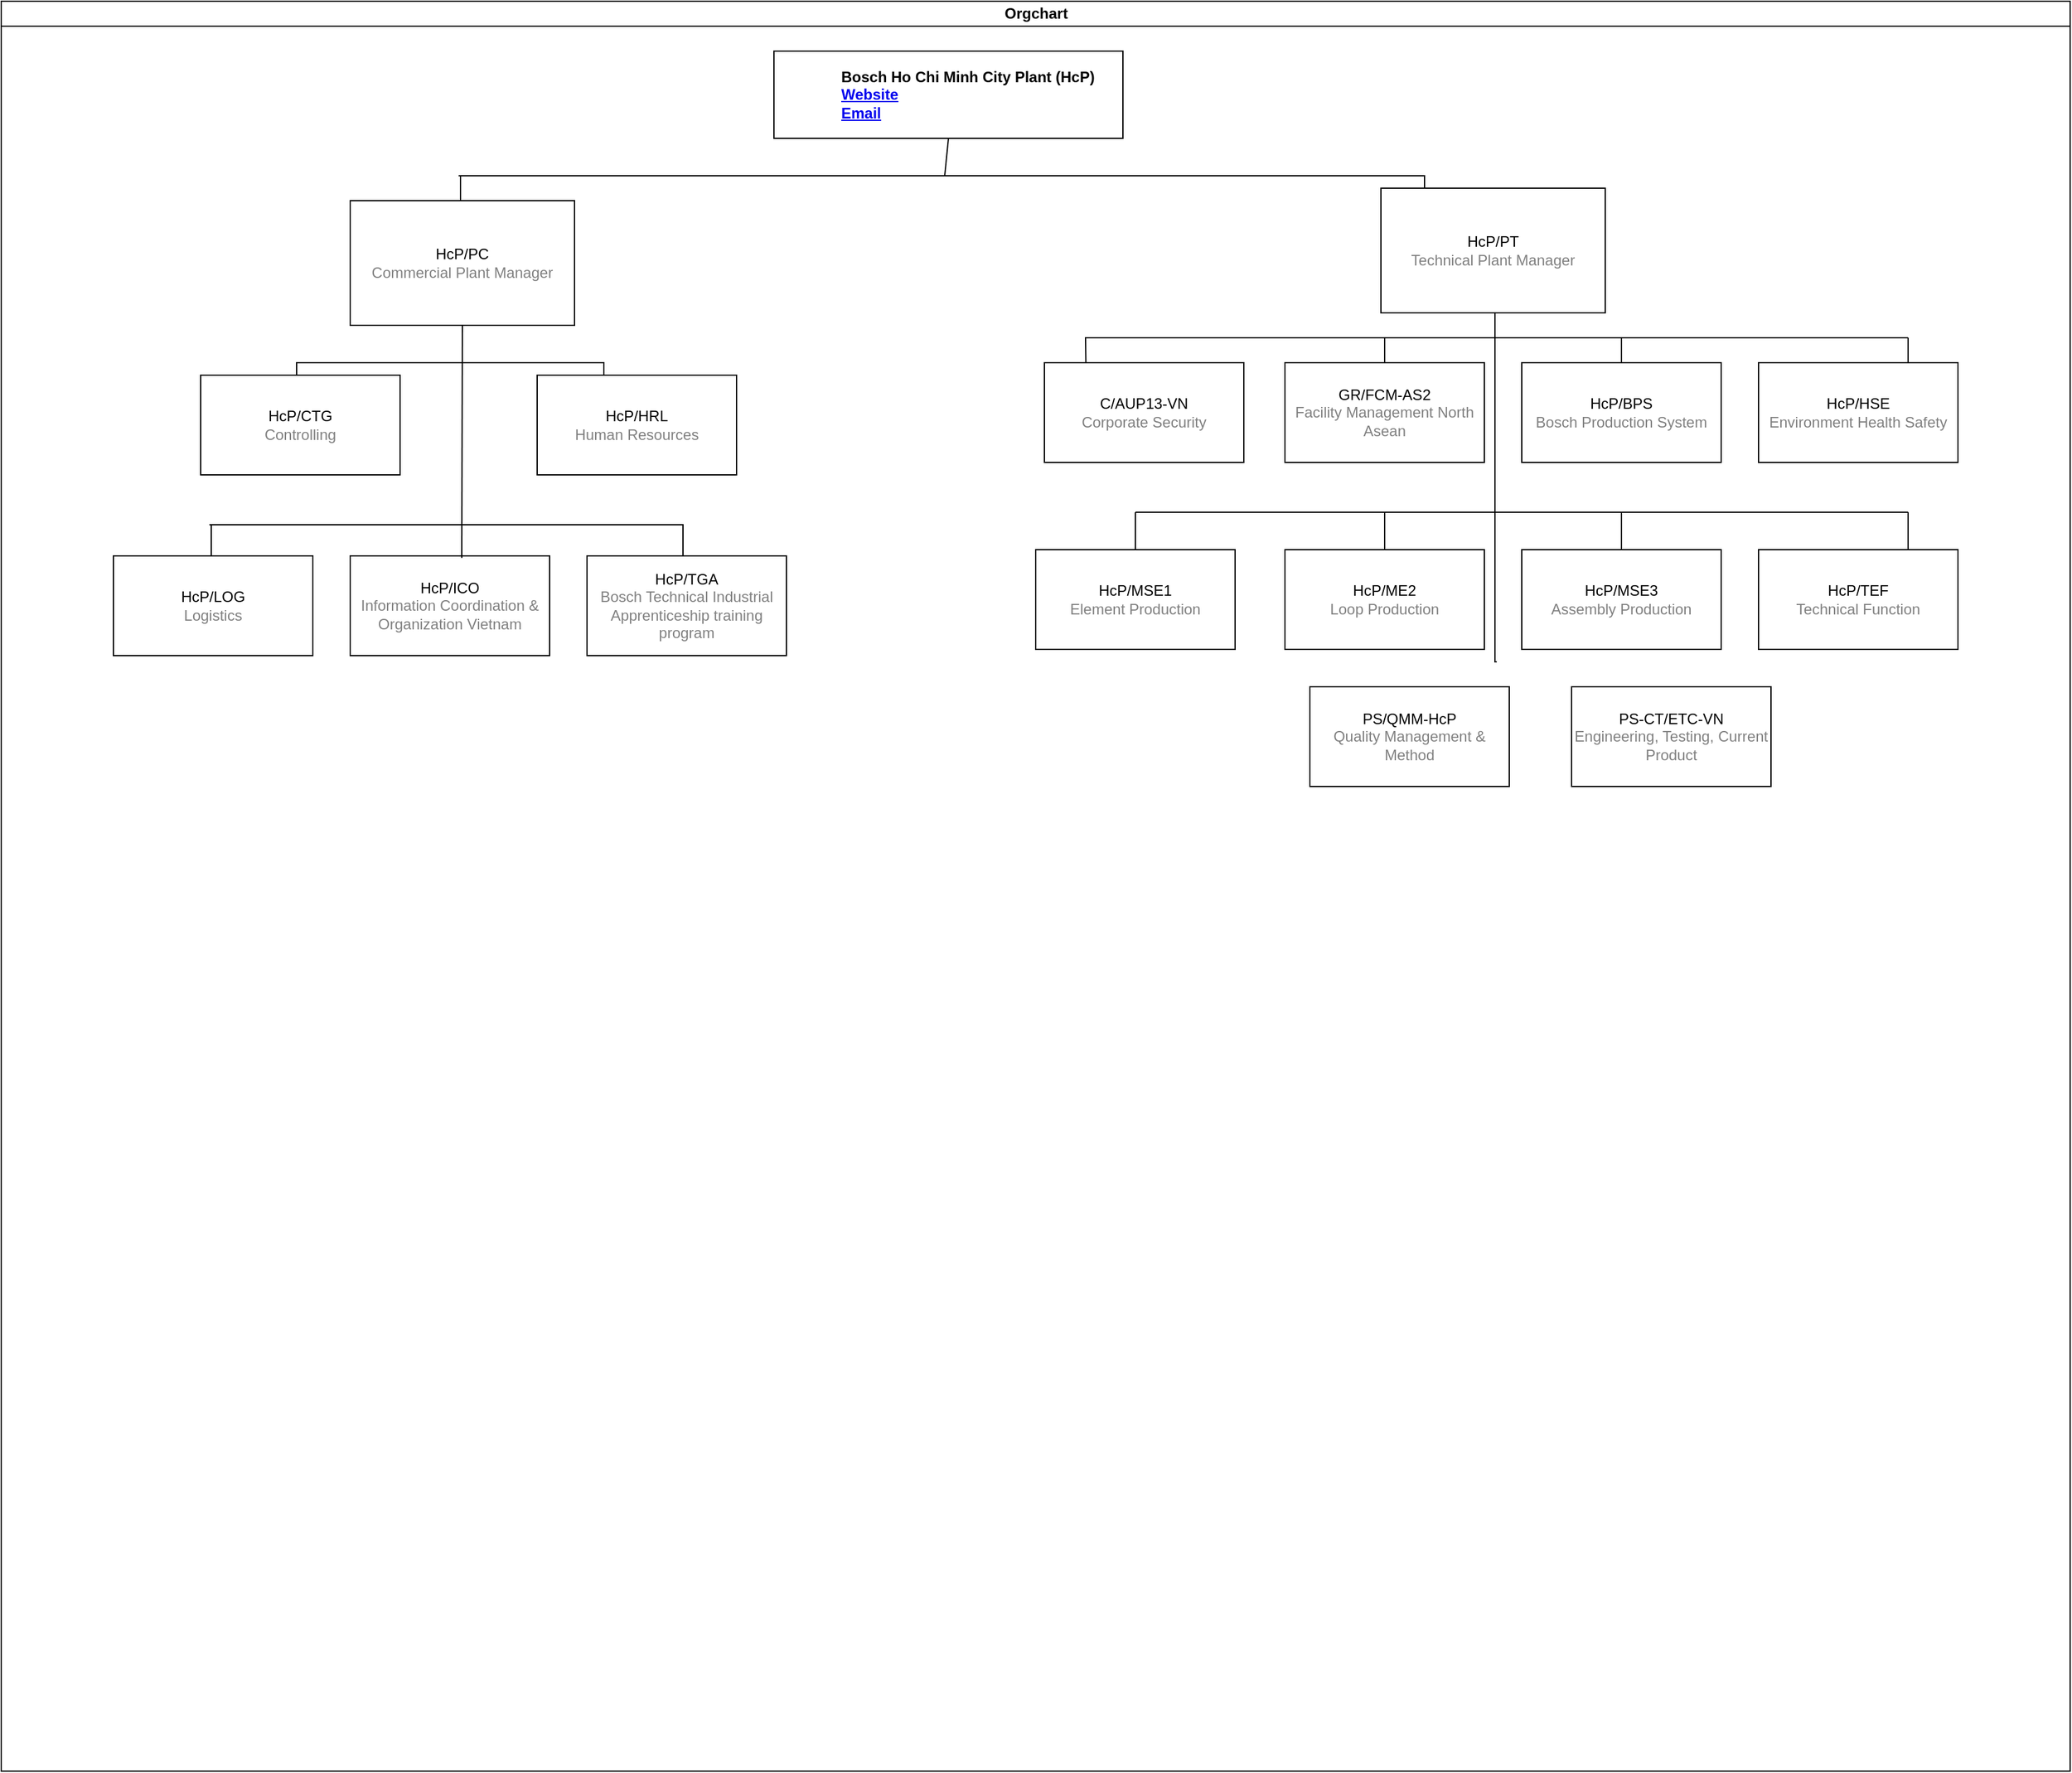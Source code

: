 <mxfile version="24.7.7">
  <diagram id="prtHgNgQTEPvFCAcTncT" name="Page-1">
    <mxGraphModel dx="1950" dy="664" grid="1" gridSize="10" guides="1" tooltips="1" connect="1" arrows="1" fold="1" page="1" pageScale="1" pageWidth="827" pageHeight="1169" math="0" shadow="0">
      <root>
        <mxCell id="0" />
        <mxCell id="1" parent="0" />
        <object label="Orgchart" id="dNxyNK7c78bLwvsdeMH5-11">
          <mxCell style="swimlane;html=1;startSize=20;horizontal=1;containerType=tree;glass=0;" parent="1" vertex="1">
            <mxGeometry x="-170" y="50" width="1660" height="1420" as="geometry" />
          </mxCell>
        </object>
        <UserObject label="&lt;div&gt;%name%&lt;/div&gt;&lt;font color=&quot;#0000ee&quot;&gt;&lt;u style=&quot;&quot;&gt;Website&lt;/u&gt;&lt;br&gt;&lt;u&gt;&lt;a href=&quot;bosch-infoteam@vn.bosch.com&quot;&gt;Email&lt;/a&gt;&lt;/u&gt;&lt;/font&gt;" name="Bosch Ho Chi Minh City Plant (HcP)" location="Long Thanh, Dong Nai" email="bosch-infoteam@vn.bosch.com" placeholders="1" link="https://www.bosch.com.vn/our-company/bosch-in-vietnam/dong-nai/" id="dNxyNK7c78bLwvsdeMH5-12">
          <mxCell style="label;image=https://tudienmiendong.com.vn/files/upload/du-an/du-an-nha-may-bosch-dong-nai.jpg;whiteSpace=wrap;html=1;rounded=0;glass=0;treeMoving=1;treeFolding=1;" parent="dNxyNK7c78bLwvsdeMH5-11" vertex="1">
            <mxGeometry x="620" y="40" width="280" height="70" as="geometry" />
          </mxCell>
        </UserObject>
        <UserObject label="%department%&lt;br&gt;&lt;span style=&quot;color: gray;&quot;&gt;%name%&lt;/span&gt;" name="Commercial Plant Manager" placeholders="1" department="HcP/PC" id="dNxyNK7c78bLwvsdeMH5-14">
          <mxCell style="whiteSpace=wrap;html=1;align=center;treeFolding=1;treeMoving=1;newEdgeStyle={&quot;edgeStyle&quot;:&quot;elbowEdgeStyle&quot;,&quot;startArrow&quot;:&quot;none&quot;,&quot;endArrow&quot;:&quot;none&quot;};" parent="dNxyNK7c78bLwvsdeMH5-11" vertex="1">
            <mxGeometry x="280" y="160" width="180" height="100" as="geometry" />
          </mxCell>
        </UserObject>
        <mxCell id="glfbsP79IOTm6c0mOeB2-88" style="edgeStyle=elbowEdgeStyle;rounded=0;orthogonalLoop=1;jettySize=auto;html=1;startArrow=none;endArrow=none;exitX=0.5;exitY=1;exitDx=0;exitDy=0;" edge="1" parent="dNxyNK7c78bLwvsdeMH5-11" source="glfbsP79IOTm6c0mOeB2-2">
          <mxGeometry relative="1" as="geometry">
            <mxPoint x="1200" y="530" as="targetPoint" />
          </mxGeometry>
        </mxCell>
        <UserObject label="%department%&lt;br&gt;&lt;span style=&quot;color: gray;&quot;&gt;%name%&lt;/span&gt;" name="Technical Plant Manager" placeholders="1" department="HcP/PT" id="glfbsP79IOTm6c0mOeB2-2">
          <mxCell style="whiteSpace=wrap;html=1;align=center;treeFolding=1;treeMoving=1;newEdgeStyle={&quot;edgeStyle&quot;:&quot;elbowEdgeStyle&quot;,&quot;startArrow&quot;:&quot;none&quot;,&quot;endArrow&quot;:&quot;none&quot;};" vertex="1" parent="dNxyNK7c78bLwvsdeMH5-11">
            <mxGeometry x="1107" y="150" width="180" height="100" as="geometry" />
          </mxCell>
        </UserObject>
        <mxCell id="glfbsP79IOTm6c0mOeB2-9" style="edgeStyle=elbowEdgeStyle;rounded=0;orthogonalLoop=1;jettySize=auto;html=1;startArrow=none;endArrow=none;exitX=0.5;exitY=0;exitDx=0;exitDy=0;" edge="1" parent="dNxyNK7c78bLwvsdeMH5-11" source="glfbsP79IOTm6c0mOeB2-2" target="glfbsP79IOTm6c0mOeB2-2">
          <mxGeometry relative="1" as="geometry" />
        </mxCell>
        <UserObject label="%department%&lt;br&gt;&lt;span style=&quot;color: gray;&quot;&gt;%name%&lt;/span&gt;" name="Logistics" placeholders="1" department="HcP/LOG" id="glfbsP79IOTm6c0mOeB2-30">
          <mxCell style="whiteSpace=wrap;html=1;align=center;treeFolding=1;treeMoving=1;newEdgeStyle={&quot;edgeStyle&quot;:&quot;elbowEdgeStyle&quot;,&quot;startArrow&quot;:&quot;none&quot;,&quot;endArrow&quot;:&quot;none&quot;};" vertex="1" parent="dNxyNK7c78bLwvsdeMH5-11">
            <mxGeometry x="90" y="445" width="160" height="80" as="geometry" />
          </mxCell>
        </UserObject>
        <UserObject label="%department%&lt;br&gt;&lt;span style=&quot;color: gray;&quot;&gt;%name%&lt;/span&gt;" name="Bosch Technical Industrial Apprenticeship training program" placeholders="1" department="HcP/TGA" id="glfbsP79IOTm6c0mOeB2-29">
          <mxCell style="whiteSpace=wrap;html=1;align=center;treeFolding=1;treeMoving=1;newEdgeStyle={&quot;edgeStyle&quot;:&quot;elbowEdgeStyle&quot;,&quot;startArrow&quot;:&quot;none&quot;,&quot;endArrow&quot;:&quot;none&quot;};" vertex="1" parent="dNxyNK7c78bLwvsdeMH5-11">
            <mxGeometry x="470" y="445" width="160" height="80" as="geometry" />
          </mxCell>
        </UserObject>
        <mxCell id="glfbsP79IOTm6c0mOeB2-92" style="edgeStyle=elbowEdgeStyle;rounded=0;orthogonalLoop=1;jettySize=auto;html=1;startArrow=none;endArrow=none;exitX=0.5;exitY=0;exitDx=0;exitDy=0;" edge="1" parent="dNxyNK7c78bLwvsdeMH5-11" source="glfbsP79IOTm6c0mOeB2-39">
          <mxGeometry relative="1" as="geometry">
            <mxPoint x="1110" y="270" as="targetPoint" />
          </mxGeometry>
        </mxCell>
        <UserObject label="%department%&lt;br&gt;&lt;span style=&quot;color: gray;&quot;&gt;%name%&lt;/span&gt;" name="Facility Management North Asean" placeholders="1" department="GR/FCM-AS2" id="glfbsP79IOTm6c0mOeB2-39">
          <mxCell style="whiteSpace=wrap;html=1;align=center;treeFolding=1;treeMoving=1;newEdgeStyle={&quot;edgeStyle&quot;:&quot;elbowEdgeStyle&quot;,&quot;startArrow&quot;:&quot;none&quot;,&quot;endArrow&quot;:&quot;none&quot;};" vertex="1" parent="dNxyNK7c78bLwvsdeMH5-11">
            <mxGeometry x="1030" y="290" width="160" height="80" as="geometry" />
          </mxCell>
        </UserObject>
        <mxCell id="glfbsP79IOTm6c0mOeB2-91" style="edgeStyle=elbowEdgeStyle;rounded=0;orthogonalLoop=1;jettySize=auto;html=1;startArrow=none;endArrow=none;exitX=0.75;exitY=0;exitDx=0;exitDy=0;" edge="1" parent="dNxyNK7c78bLwvsdeMH5-11" source="glfbsP79IOTm6c0mOeB2-46">
          <mxGeometry relative="1" as="geometry">
            <mxPoint x="1530" y="270" as="targetPoint" />
          </mxGeometry>
        </mxCell>
        <UserObject label="%department%&lt;br&gt;&lt;span style=&quot;color: gray;&quot;&gt;%name%&lt;/span&gt;" name="Environment Health Safety" placeholders="1" department="HcP/HSE" id="glfbsP79IOTm6c0mOeB2-46">
          <mxCell style="whiteSpace=wrap;html=1;align=center;treeFolding=1;treeMoving=1;newEdgeStyle={&quot;edgeStyle&quot;:&quot;elbowEdgeStyle&quot;,&quot;startArrow&quot;:&quot;none&quot;,&quot;endArrow&quot;:&quot;none&quot;};" vertex="1" parent="dNxyNK7c78bLwvsdeMH5-11">
            <mxGeometry x="1410" y="290" width="160" height="80" as="geometry" />
          </mxCell>
        </UserObject>
        <mxCell id="glfbsP79IOTm6c0mOeB2-93" style="edgeStyle=elbowEdgeStyle;rounded=0;orthogonalLoop=1;jettySize=auto;html=1;startArrow=none;endArrow=none;exitX=0.5;exitY=0;exitDx=0;exitDy=0;" edge="1" parent="dNxyNK7c78bLwvsdeMH5-11" source="glfbsP79IOTm6c0mOeB2-47">
          <mxGeometry relative="1" as="geometry">
            <mxPoint x="1300.256" y="270" as="targetPoint" />
          </mxGeometry>
        </mxCell>
        <UserObject label="%department%&lt;br&gt;&lt;span style=&quot;color: gray;&quot;&gt;%name%&lt;/span&gt;" name="Bosch Production System" placeholders="1" department="HcP/BPS" id="glfbsP79IOTm6c0mOeB2-47">
          <mxCell style="whiteSpace=wrap;html=1;align=center;treeFolding=1;treeMoving=1;newEdgeStyle={&quot;edgeStyle&quot;:&quot;elbowEdgeStyle&quot;,&quot;startArrow&quot;:&quot;none&quot;,&quot;endArrow&quot;:&quot;none&quot;};" vertex="1" parent="dNxyNK7c78bLwvsdeMH5-11">
            <mxGeometry x="1220" y="290" width="160" height="80" as="geometry" />
          </mxCell>
        </UserObject>
        <mxCell id="glfbsP79IOTm6c0mOeB2-97" style="edgeStyle=elbowEdgeStyle;rounded=0;orthogonalLoop=1;jettySize=auto;html=1;startArrow=none;endArrow=none;exitX=0.5;exitY=0;exitDx=0;exitDy=0;" edge="1" parent="dNxyNK7c78bLwvsdeMH5-11" source="glfbsP79IOTm6c0mOeB2-44">
          <mxGeometry relative="1" as="geometry">
            <mxPoint x="1110" y="410" as="targetPoint" />
          </mxGeometry>
        </mxCell>
        <UserObject label="%department%&lt;br&gt;&lt;span style=&quot;color: gray;&quot;&gt;%name%&lt;/span&gt;" name="Loop Production" placeholders="1" department="HcP/ME2" id="glfbsP79IOTm6c0mOeB2-44">
          <mxCell style="whiteSpace=wrap;html=1;align=center;treeFolding=1;treeMoving=1;newEdgeStyle={&quot;edgeStyle&quot;:&quot;elbowEdgeStyle&quot;,&quot;startArrow&quot;:&quot;none&quot;,&quot;endArrow&quot;:&quot;none&quot;};" vertex="1" parent="dNxyNK7c78bLwvsdeMH5-11">
            <mxGeometry x="1030" y="440" width="160" height="80" as="geometry" />
          </mxCell>
        </UserObject>
        <mxCell id="glfbsP79IOTm6c0mOeB2-98" style="edgeStyle=elbowEdgeStyle;rounded=0;orthogonalLoop=1;jettySize=auto;html=1;startArrow=none;endArrow=none;exitX=0.5;exitY=0;exitDx=0;exitDy=0;" edge="1" parent="dNxyNK7c78bLwvsdeMH5-11" source="glfbsP79IOTm6c0mOeB2-43">
          <mxGeometry relative="1" as="geometry">
            <mxPoint x="1300.333" y="410" as="targetPoint" />
          </mxGeometry>
        </mxCell>
        <UserObject label="%department%&lt;br&gt;&lt;span style=&quot;color: gray;&quot;&gt;%name%&lt;/span&gt;" name="Assembly Production" placeholders="1" department="HcP/MSE3" id="glfbsP79IOTm6c0mOeB2-43">
          <mxCell style="whiteSpace=wrap;html=1;align=center;treeFolding=1;treeMoving=1;newEdgeStyle={&quot;edgeStyle&quot;:&quot;elbowEdgeStyle&quot;,&quot;startArrow&quot;:&quot;none&quot;,&quot;endArrow&quot;:&quot;none&quot;};" vertex="1" parent="dNxyNK7c78bLwvsdeMH5-11">
            <mxGeometry x="1220" y="440" width="160" height="80" as="geometry" />
          </mxCell>
        </UserObject>
        <mxCell id="glfbsP79IOTm6c0mOeB2-95" style="edgeStyle=elbowEdgeStyle;rounded=0;orthogonalLoop=1;jettySize=auto;html=1;startArrow=none;endArrow=none;exitX=0.75;exitY=0;exitDx=0;exitDy=0;" edge="1" parent="dNxyNK7c78bLwvsdeMH5-11" source="glfbsP79IOTm6c0mOeB2-42">
          <mxGeometry relative="1" as="geometry">
            <mxPoint x="1530.308" y="410" as="targetPoint" />
          </mxGeometry>
        </mxCell>
        <UserObject label="%department%&lt;br&gt;&lt;span style=&quot;color: gray;&quot;&gt;%name%&lt;/span&gt;" name="Technical Function" placeholders="1" department="HcP/TEF" id="glfbsP79IOTm6c0mOeB2-42">
          <mxCell style="whiteSpace=wrap;html=1;align=center;treeFolding=1;treeMoving=1;newEdgeStyle={&quot;edgeStyle&quot;:&quot;elbowEdgeStyle&quot;,&quot;startArrow&quot;:&quot;none&quot;,&quot;endArrow&quot;:&quot;none&quot;};" vertex="1" parent="dNxyNK7c78bLwvsdeMH5-11">
            <mxGeometry x="1410" y="440" width="160" height="80" as="geometry" />
          </mxCell>
        </UserObject>
        <UserObject label="%department%&lt;br&gt;&lt;span style=&quot;color: gray;&quot;&gt;%name%&lt;/span&gt;" name="Quality Management &amp; Method" placeholders="1" department="PS/QMM-HcP" id="glfbsP79IOTm6c0mOeB2-41">
          <mxCell style="whiteSpace=wrap;html=1;align=center;treeFolding=1;treeMoving=1;newEdgeStyle={&quot;edgeStyle&quot;:&quot;elbowEdgeStyle&quot;,&quot;startArrow&quot;:&quot;none&quot;,&quot;endArrow&quot;:&quot;none&quot;};" vertex="1" parent="dNxyNK7c78bLwvsdeMH5-11">
            <mxGeometry x="1050" y="550" width="160" height="80" as="geometry" />
          </mxCell>
        </UserObject>
        <UserObject label="%department%&lt;br&gt;&lt;span style=&quot;color: gray;&quot;&gt;%name%&lt;/span&gt;" name="Engineering, Testing, Current Product" placeholders="1" department="PS-CT/ETC-VN" id="glfbsP79IOTm6c0mOeB2-40">
          <mxCell style="whiteSpace=wrap;html=1;align=center;treeFolding=1;treeMoving=1;newEdgeStyle={&quot;edgeStyle&quot;:&quot;elbowEdgeStyle&quot;,&quot;startArrow&quot;:&quot;none&quot;,&quot;endArrow&quot;:&quot;none&quot;};" vertex="1" parent="dNxyNK7c78bLwvsdeMH5-11">
            <mxGeometry x="1260" y="550" width="160" height="80" as="geometry" />
          </mxCell>
        </UserObject>
        <UserObject label="%department%&lt;br&gt;&lt;span style=&quot;color: gray;&quot;&gt;%name%&lt;/span&gt;" name="Human Resources" placeholders="1" department="HcP/HRL" id="glfbsP79IOTm6c0mOeB2-59">
          <mxCell style="whiteSpace=wrap;html=1;align=center;treeFolding=1;treeMoving=1;newEdgeStyle={&quot;edgeStyle&quot;:&quot;elbowEdgeStyle&quot;,&quot;startArrow&quot;:&quot;none&quot;,&quot;endArrow&quot;:&quot;none&quot;};" vertex="1" parent="dNxyNK7c78bLwvsdeMH5-11">
            <mxGeometry x="430" y="300" width="160" height="80" as="geometry" />
          </mxCell>
        </UserObject>
        <UserObject label="%department%&lt;br&gt;&lt;span style=&quot;color: gray;&quot;&gt;%name%&lt;/span&gt;" name="Information Coordination &amp; Organization Vietnam" placeholders="1" department="HcP/ICO" id="glfbsP79IOTm6c0mOeB2-28">
          <mxCell style="whiteSpace=wrap;html=1;align=center;treeFolding=1;treeMoving=1;newEdgeStyle={&quot;edgeStyle&quot;:&quot;elbowEdgeStyle&quot;,&quot;startArrow&quot;:&quot;none&quot;,&quot;endArrow&quot;:&quot;none&quot;};" vertex="1" parent="dNxyNK7c78bLwvsdeMH5-11">
            <mxGeometry x="280" y="445" width="160" height="80" as="geometry" />
          </mxCell>
        </UserObject>
        <UserObject label="%department%&lt;br&gt;&lt;span style=&quot;color: gray;&quot;&gt;%name%&lt;/span&gt;" name="Controlling" placeholders="1" department="HcP/CTG" id="glfbsP79IOTm6c0mOeB2-13">
          <mxCell style="whiteSpace=wrap;html=1;align=center;treeFolding=1;treeMoving=1;newEdgeStyle={&quot;edgeStyle&quot;:&quot;elbowEdgeStyle&quot;,&quot;startArrow&quot;:&quot;none&quot;,&quot;endArrow&quot;:&quot;none&quot;};" vertex="1" parent="dNxyNK7c78bLwvsdeMH5-11">
            <mxGeometry x="160" y="300" width="160" height="80" as="geometry" />
          </mxCell>
        </UserObject>
        <mxCell id="glfbsP79IOTm6c0mOeB2-80" value="" style="group" vertex="1" connectable="0" parent="dNxyNK7c78bLwvsdeMH5-11">
          <mxGeometry x="107" y="140" width="980" height="280" as="geometry" />
        </mxCell>
        <mxCell id="glfbsP79IOTm6c0mOeB2-27" value="" style="group" vertex="1" connectable="0" parent="glfbsP79IOTm6c0mOeB2-80">
          <mxGeometry x="110" y="80" width="130" height="200" as="geometry" />
        </mxCell>
        <mxCell id="glfbsP79IOTm6c0mOeB2-63" style="edgeStyle=elbowEdgeStyle;rounded=0;orthogonalLoop=1;jettySize=auto;html=1;startArrow=none;endArrow=none;exitX=0.5;exitY=0;exitDx=0;exitDy=0;" edge="1" parent="glfbsP79IOTm6c0mOeB2-27" source="glfbsP79IOTm6c0mOeB2-13">
          <mxGeometry relative="1" as="geometry">
            <mxPoint x="240" y="70" as="targetPoint" />
            <Array as="points">
              <mxPoint x="20" y="60" />
            </Array>
          </mxGeometry>
        </mxCell>
        <mxCell id="glfbsP79IOTm6c0mOeB2-70" style="edgeStyle=elbowEdgeStyle;rounded=0;orthogonalLoop=1;jettySize=auto;html=1;startArrow=none;endArrow=none;exitX=0.5;exitY=0;exitDx=0;exitDy=0;" edge="1" parent="glfbsP79IOTm6c0mOeB2-80" source="glfbsP79IOTm6c0mOeB2-30">
          <mxGeometry relative="1" as="geometry">
            <mxPoint x="60" y="280" as="targetPoint" />
            <Array as="points" />
          </mxGeometry>
        </mxCell>
        <mxCell id="glfbsP79IOTm6c0mOeB2-75" style="edgeStyle=elbowEdgeStyle;rounded=0;orthogonalLoop=1;jettySize=auto;html=1;startArrow=none;endArrow=none;exitX=0.5;exitY=0;exitDx=0;exitDy=0;" edge="1" parent="glfbsP79IOTm6c0mOeB2-80" source="glfbsP79IOTm6c0mOeB2-29">
          <mxGeometry relative="1" as="geometry">
            <mxPoint x="360.4" y="280" as="targetPoint" />
            <Array as="points">
              <mxPoint x="440" y="300" />
            </Array>
          </mxGeometry>
        </mxCell>
        <mxCell id="glfbsP79IOTm6c0mOeB2-53" value="" style="group" vertex="1" connectable="0" parent="glfbsP79IOTm6c0mOeB2-80">
          <mxGeometry x="260" width="720" height="40" as="geometry" />
        </mxCell>
        <mxCell id="glfbsP79IOTm6c0mOeB2-51" style="edgeStyle=elbowEdgeStyle;rounded=0;orthogonalLoop=1;jettySize=auto;html=1;startArrow=none;endArrow=none;exitX=0.5;exitY=0;exitDx=0;exitDy=0;" edge="1" parent="glfbsP79IOTm6c0mOeB2-53" source="dNxyNK7c78bLwvsdeMH5-14">
          <mxGeometry relative="1" as="geometry">
            <mxPoint as="targetPoint" />
          </mxGeometry>
        </mxCell>
        <mxCell id="glfbsP79IOTm6c0mOeB2-6" style="edgeStyle=elbowEdgeStyle;rounded=0;orthogonalLoop=1;jettySize=auto;html=1;startArrow=none;endArrow=none;" edge="1" parent="glfbsP79IOTm6c0mOeB2-53">
          <mxGeometry relative="1" as="geometry">
            <mxPoint as="targetPoint" />
            <mxPoint x="720" as="sourcePoint" />
            <Array as="points">
              <mxPoint x="320" y="40" />
            </Array>
          </mxGeometry>
        </mxCell>
        <mxCell id="glfbsP79IOTm6c0mOeB2-52" style="edgeStyle=elbowEdgeStyle;rounded=0;orthogonalLoop=1;jettySize=auto;html=1;startArrow=none;endArrow=none;exitX=0.5;exitY=0;exitDx=0;exitDy=0;" edge="1" parent="glfbsP79IOTm6c0mOeB2-53" source="glfbsP79IOTm6c0mOeB2-2">
          <mxGeometry relative="1" as="geometry">
            <mxPoint x="719.714" as="targetPoint" />
          </mxGeometry>
        </mxCell>
        <mxCell id="glfbsP79IOTm6c0mOeB2-56" value="" style="endArrow=none;html=1;rounded=0;exitX=0.5;exitY=1;exitDx=0;exitDy=0;" edge="1" parent="glfbsP79IOTm6c0mOeB2-53" source="dNxyNK7c78bLwvsdeMH5-12">
          <mxGeometry width="50" height="50" relative="1" as="geometry">
            <mxPoint x="350" y="-20" as="sourcePoint" />
            <mxPoint x="390" as="targetPoint" />
          </mxGeometry>
        </mxCell>
        <mxCell id="glfbsP79IOTm6c0mOeB2-72" style="edgeStyle=elbowEdgeStyle;rounded=0;orthogonalLoop=1;jettySize=auto;html=1;startArrow=none;endArrow=none;" edge="1" parent="glfbsP79IOTm6c0mOeB2-80">
          <mxGeometry relative="1" as="geometry">
            <mxPoint x="400" y="280" as="targetPoint" />
            <mxPoint x="60" y="280" as="sourcePoint" />
          </mxGeometry>
        </mxCell>
        <mxCell id="glfbsP79IOTm6c0mOeB2-67" value="" style="group" vertex="1" connectable="0" parent="glfbsP79IOTm6c0mOeB2-80">
          <mxGeometry x="260.19" y="150" width="89.524" as="geometry" />
        </mxCell>
        <mxCell id="glfbsP79IOTm6c0mOeB2-64" style="edgeStyle=elbowEdgeStyle;rounded=0;orthogonalLoop=1;jettySize=auto;html=1;startArrow=none;endArrow=none;exitX=0.5;exitY=0;exitDx=0;exitDy=0;" edge="1" parent="glfbsP79IOTm6c0mOeB2-67" source="glfbsP79IOTm6c0mOeB2-59">
          <mxGeometry relative="1" as="geometry">
            <mxPoint x="89.524" as="targetPoint" />
          </mxGeometry>
        </mxCell>
        <mxCell id="glfbsP79IOTm6c0mOeB2-89" style="edgeStyle=elbowEdgeStyle;rounded=0;orthogonalLoop=1;jettySize=auto;html=1;startArrow=none;endArrow=none;" edge="1" parent="glfbsP79IOTm6c0mOeB2-80">
          <mxGeometry relative="1" as="geometry">
            <mxPoint x="1423" y="130" as="targetPoint" />
            <mxPoint x="763" y="130" as="sourcePoint" />
            <Array as="points">
              <mxPoint x="883" y="130" />
            </Array>
          </mxGeometry>
        </mxCell>
        <mxCell id="glfbsP79IOTm6c0mOeB2-90" style="edgeStyle=elbowEdgeStyle;rounded=0;orthogonalLoop=1;jettySize=auto;html=1;startArrow=none;endArrow=none;exitX=0.208;exitY=0.012;exitDx=0;exitDy=0;exitPerimeter=0;" edge="1" parent="glfbsP79IOTm6c0mOeB2-80" source="glfbsP79IOTm6c0mOeB2-38">
          <mxGeometry relative="1" as="geometry">
            <mxPoint x="770.091" y="130" as="targetPoint" />
            <Array as="points">
              <mxPoint x="763" y="140" />
            </Array>
          </mxGeometry>
        </mxCell>
        <UserObject label="%department%&lt;br&gt;&lt;span style=&quot;color: gray;&quot;&gt;%name%&lt;/span&gt;" name="Corporate Security" placeholders="1" department="C/AUP13-VN" id="glfbsP79IOTm6c0mOeB2-38">
          <mxCell style="whiteSpace=wrap;html=1;align=center;treeFolding=1;treeMoving=1;newEdgeStyle={&quot;edgeStyle&quot;:&quot;elbowEdgeStyle&quot;,&quot;startArrow&quot;:&quot;none&quot;,&quot;endArrow&quot;:&quot;none&quot;};" vertex="1" parent="glfbsP79IOTm6c0mOeB2-80">
            <mxGeometry x="730" y="150" width="160" height="80" as="geometry" />
          </mxCell>
        </UserObject>
        <mxCell id="glfbsP79IOTm6c0mOeB2-94" style="edgeStyle=elbowEdgeStyle;rounded=0;orthogonalLoop=1;jettySize=auto;html=1;startArrow=none;endArrow=none;" edge="1" parent="dNxyNK7c78bLwvsdeMH5-11">
          <mxGeometry relative="1" as="geometry">
            <mxPoint x="1530" y="410" as="targetPoint" />
            <mxPoint x="910" y="410" as="sourcePoint" />
            <Array as="points">
              <mxPoint x="980" y="420" />
            </Array>
          </mxGeometry>
        </mxCell>
        <mxCell id="glfbsP79IOTm6c0mOeB2-96" style="edgeStyle=elbowEdgeStyle;rounded=0;orthogonalLoop=1;jettySize=auto;html=1;startArrow=none;endArrow=none;exitX=0.5;exitY=0;exitDx=0;exitDy=0;" edge="1" parent="dNxyNK7c78bLwvsdeMH5-11" source="glfbsP79IOTm6c0mOeB2-83">
          <mxGeometry relative="1" as="geometry">
            <mxPoint x="910.308" y="410" as="targetPoint" />
          </mxGeometry>
        </mxCell>
        <UserObject label="%department%&lt;br&gt;&lt;span style=&quot;color: gray;&quot;&gt;%name%&lt;/span&gt;" name="Element Production" placeholders="1" department="HcP/MSE1" id="glfbsP79IOTm6c0mOeB2-83">
          <mxCell style="whiteSpace=wrap;html=1;align=center;treeFolding=1;treeMoving=1;newEdgeStyle={&quot;edgeStyle&quot;:&quot;elbowEdgeStyle&quot;,&quot;startArrow&quot;:&quot;none&quot;,&quot;endArrow&quot;:&quot;none&quot;};" vertex="1" parent="dNxyNK7c78bLwvsdeMH5-11">
            <mxGeometry x="830" y="440" width="160" height="80" as="geometry" />
          </mxCell>
        </UserObject>
        <mxCell id="glfbsP79IOTm6c0mOeB2-62" style="edgeStyle=elbowEdgeStyle;rounded=0;orthogonalLoop=1;jettySize=auto;html=1;startArrow=none;endArrow=none;exitX=0.5;exitY=1;exitDx=0;exitDy=0;entryX=0.556;entryY=0.021;entryDx=0;entryDy=0;entryPerimeter=0;" edge="1" parent="dNxyNK7c78bLwvsdeMH5-11" source="dNxyNK7c78bLwvsdeMH5-14" target="glfbsP79IOTm6c0mOeB2-28">
          <mxGeometry relative="1" as="geometry">
            <mxPoint x="370" y="410" as="targetPoint" />
          </mxGeometry>
        </mxCell>
      </root>
    </mxGraphModel>
  </diagram>
</mxfile>
